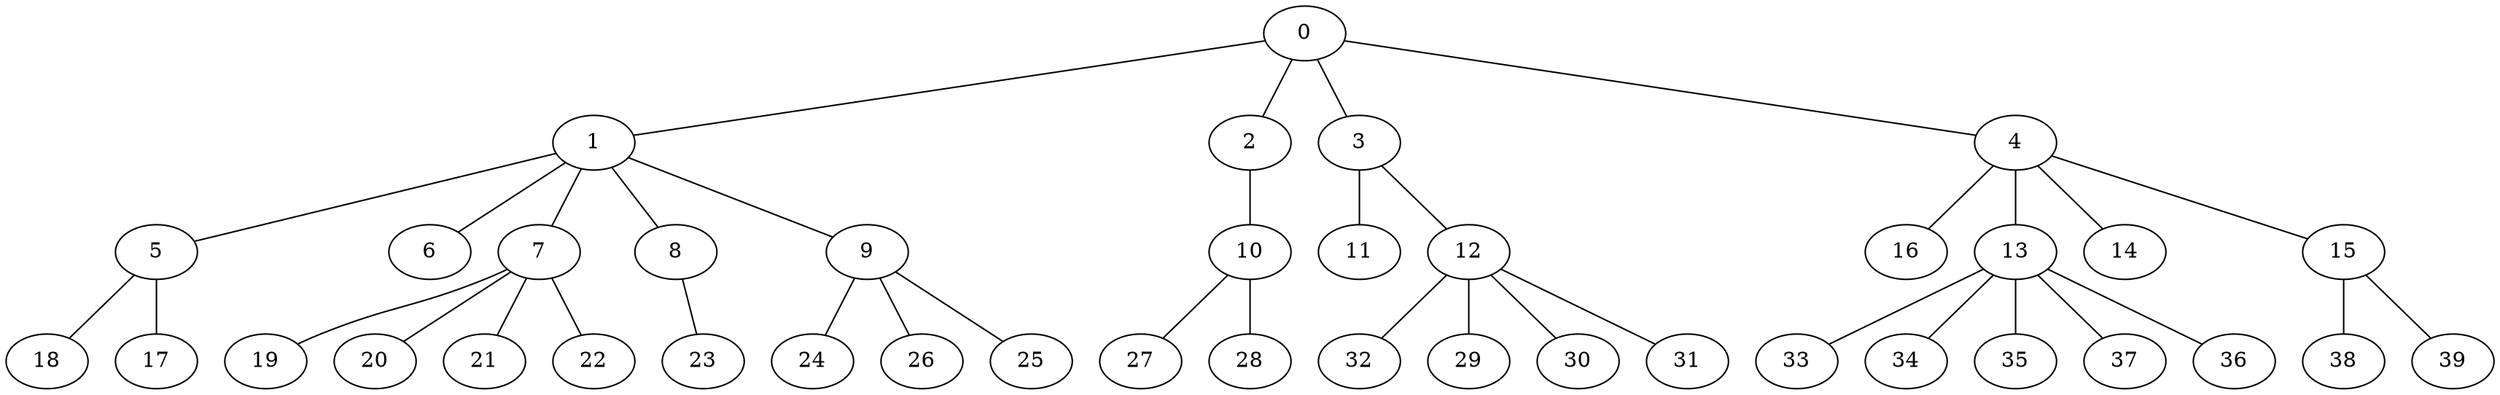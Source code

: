 
graph graphname {
    0 -- 1
0 -- 2
0 -- 3
0 -- 4
1 -- 5
1 -- 6
1 -- 7
1 -- 8
1 -- 9
2 -- 10
3 -- 11
3 -- 12
4 -- 16
4 -- 13
4 -- 14
4 -- 15
5 -- 18
5 -- 17
7 -- 19
7 -- 20
7 -- 21
7 -- 22
8 -- 23
9 -- 24
9 -- 26
9 -- 25
10 -- 27
10 -- 28
12 -- 32
12 -- 29
12 -- 30
12 -- 31
13 -- 33
13 -- 34
13 -- 35
13 -- 37
13 -- 36
15 -- 38
15 -- 39

}
